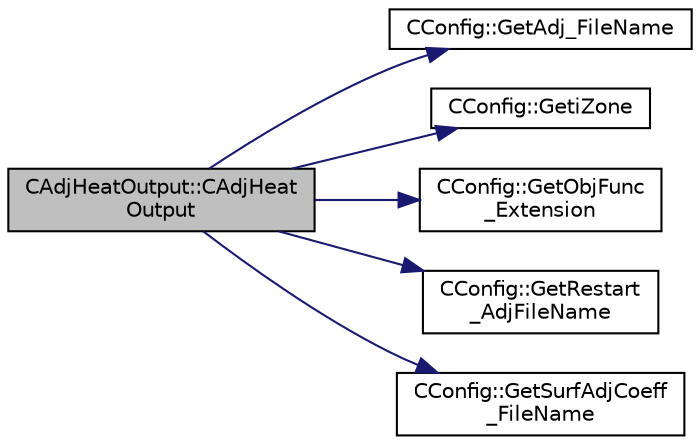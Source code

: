 digraph "CAdjHeatOutput::CAdjHeatOutput"
{
 // LATEX_PDF_SIZE
  edge [fontname="Helvetica",fontsize="10",labelfontname="Helvetica",labelfontsize="10"];
  node [fontname="Helvetica",fontsize="10",shape=record];
  rankdir="LR";
  Node1 [label="CAdjHeatOutput::CAdjHeat\lOutput",height=0.2,width=0.4,color="black", fillcolor="grey75", style="filled", fontcolor="black",tooltip="Constructor of the class."];
  Node1 -> Node2 [color="midnightblue",fontsize="10",style="solid",fontname="Helvetica"];
  Node2 [label="CConfig::GetAdj_FileName",height=0.2,width=0.4,color="black", fillcolor="white", style="filled",URL="$classCConfig.html#af0dc03589d4c0ac319ebd235a6719ee7",tooltip="Get the name of the file with the adjoint variables."];
  Node1 -> Node3 [color="midnightblue",fontsize="10",style="solid",fontname="Helvetica"];
  Node3 [label="CConfig::GetiZone",height=0.2,width=0.4,color="black", fillcolor="white", style="filled",URL="$classCConfig.html#a1d6335b8fdef6fbcd9a08f7503d73ec1",tooltip="Provides the number of varaibles."];
  Node1 -> Node4 [color="midnightblue",fontsize="10",style="solid",fontname="Helvetica"];
  Node4 [label="CConfig::GetObjFunc\l_Extension",height=0.2,width=0.4,color="black", fillcolor="white", style="filled",URL="$classCConfig.html#ace4081f7013cfe0fd756dff7d9ba7f8f",tooltip="Append the input filename string with the appropriate objective function extension."];
  Node1 -> Node5 [color="midnightblue",fontsize="10",style="solid",fontname="Helvetica"];
  Node5 [label="CConfig::GetRestart\l_AdjFileName",height=0.2,width=0.4,color="black", fillcolor="white", style="filled",URL="$classCConfig.html#a08d61368a2a74b4ad0362cb36e4e2bc5",tooltip="Get the name of the restart file for the adjoint variables (drag objective function)."];
  Node1 -> Node6 [color="midnightblue",fontsize="10",style="solid",fontname="Helvetica"];
  Node6 [label="CConfig::GetSurfAdjCoeff\l_FileName",height=0.2,width=0.4,color="black", fillcolor="white", style="filled",URL="$classCConfig.html#a46ca1558ab7c888dd97af904ae832763",tooltip="Get the name of the file with the surface information for the adjoint problem."];
}

